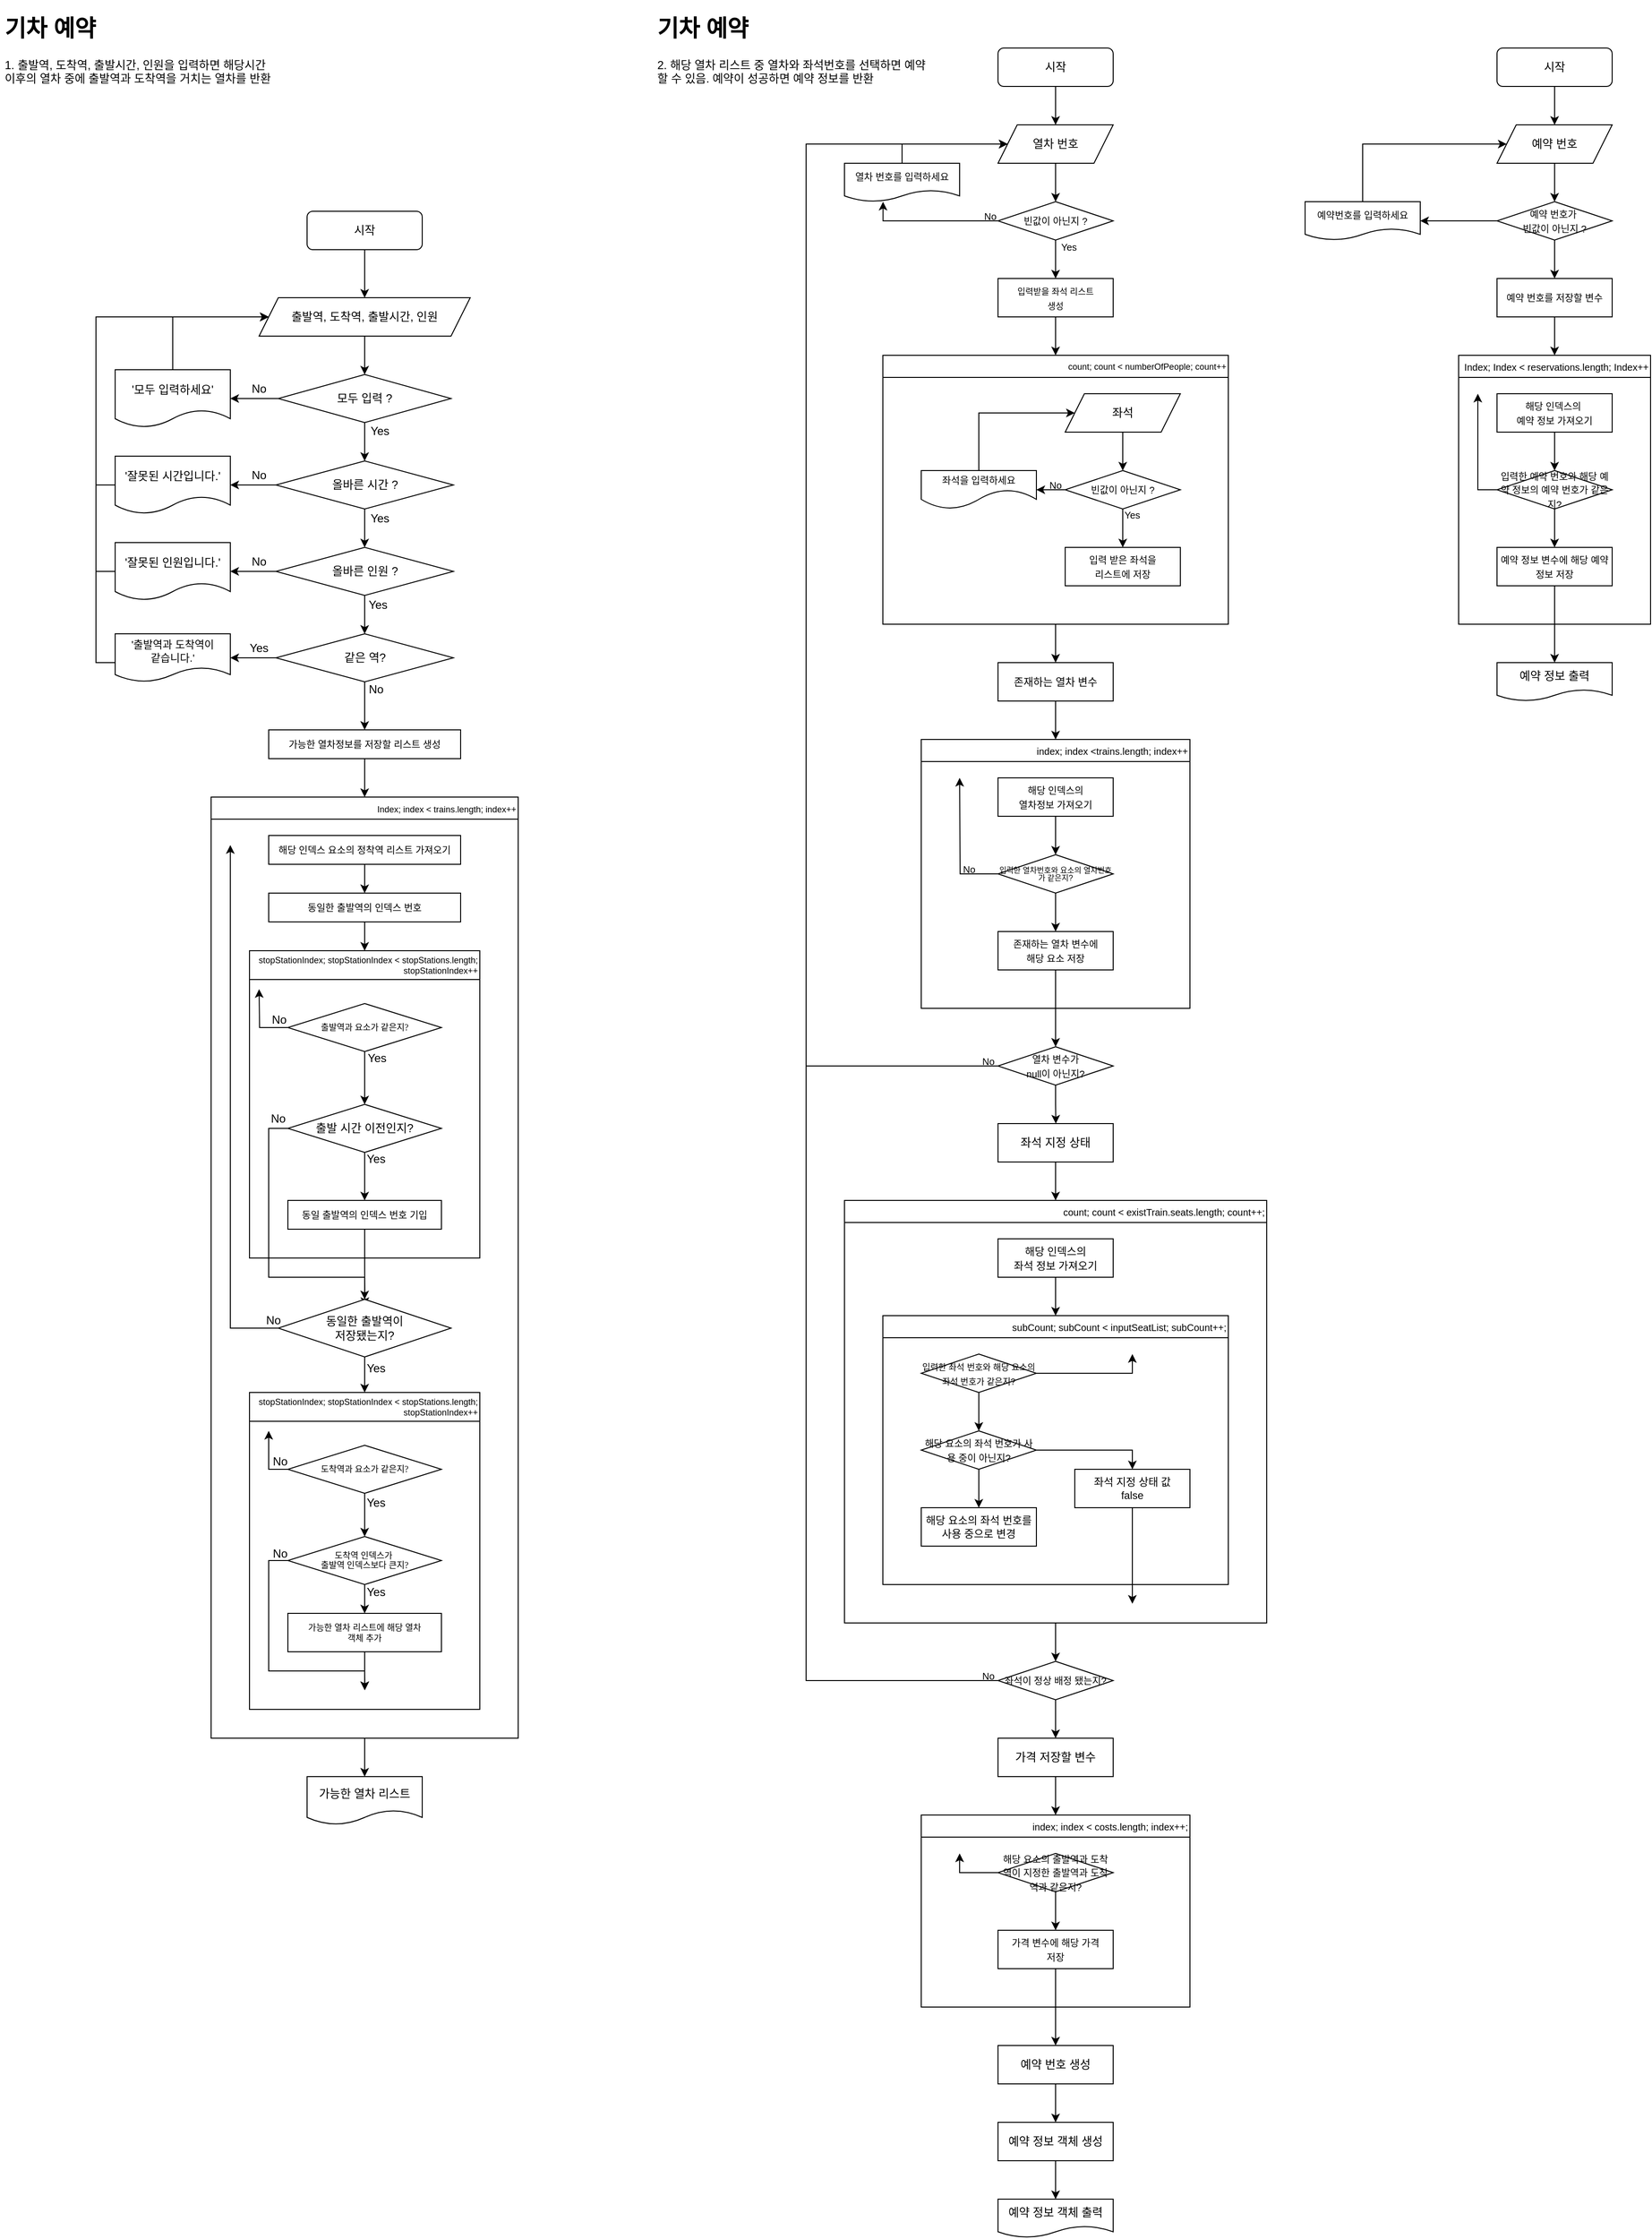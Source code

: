 <mxfile version="21.0.6" type="github">
  <diagram name="페이지-1" id="RF2ZQTDSKfN1Xpy7IFro">
    <mxGraphModel dx="910" dy="476" grid="1" gridSize="10" guides="1" tooltips="1" connect="1" arrows="1" fold="1" page="1" pageScale="1" pageWidth="1654" pageHeight="2336" math="0" shadow="0">
      <root>
        <mxCell id="0" />
        <mxCell id="1" parent="0" />
        <mxCell id="cRbMEcqVbHyRxsntm33S-1" value="&lt;h1&gt;기차 예약&lt;/h1&gt;&lt;p&gt;&lt;span style=&quot;background-color: initial;&quot;&gt;2. 해당 열차 리스트 중 열차와 좌석번호를 선택하면 예약할 수 있음. 예약이 성공하면 예약 정보를 반환&lt;/span&gt;&lt;br&gt;&lt;/p&gt;" style="text;html=1;strokeColor=none;fillColor=none;spacing=5;spacingTop=-20;whiteSpace=wrap;overflow=hidden;rounded=0;" parent="1" vertex="1">
          <mxGeometry x="720" y="40" width="290" height="110" as="geometry" />
        </mxCell>
        <mxCell id="cRbMEcqVbHyRxsntm33S-4" style="edgeStyle=orthogonalEdgeStyle;rounded=0;orthogonalLoop=1;jettySize=auto;html=1;exitX=0.5;exitY=1;exitDx=0;exitDy=0;entryX=0.5;entryY=0;entryDx=0;entryDy=0;" parent="1" source="cRbMEcqVbHyRxsntm33S-2" target="cRbMEcqVbHyRxsntm33S-3" edge="1">
          <mxGeometry relative="1" as="geometry" />
        </mxCell>
        <mxCell id="cRbMEcqVbHyRxsntm33S-2" value="시작" style="rounded=1;whiteSpace=wrap;html=1;" parent="1" vertex="1">
          <mxGeometry x="360" y="250" width="120" height="40" as="geometry" />
        </mxCell>
        <mxCell id="cRbMEcqVbHyRxsntm33S-7" style="edgeStyle=orthogonalEdgeStyle;rounded=0;orthogonalLoop=1;jettySize=auto;html=1;exitX=0.5;exitY=1;exitDx=0;exitDy=0;entryX=0.5;entryY=0;entryDx=0;entryDy=0;" parent="1" source="cRbMEcqVbHyRxsntm33S-3" target="cRbMEcqVbHyRxsntm33S-5" edge="1">
          <mxGeometry relative="1" as="geometry" />
        </mxCell>
        <mxCell id="cRbMEcqVbHyRxsntm33S-3" value="출발역, 도착역, 출발시간, 인원" style="shape=parallelogram;perimeter=parallelogramPerimeter;whiteSpace=wrap;html=1;fixedSize=1;" parent="1" vertex="1">
          <mxGeometry x="310" y="340" width="220" height="40" as="geometry" />
        </mxCell>
        <mxCell id="cRbMEcqVbHyRxsntm33S-9" style="edgeStyle=orthogonalEdgeStyle;rounded=0;orthogonalLoop=1;jettySize=auto;html=1;exitX=0;exitY=0.5;exitDx=0;exitDy=0;entryX=1;entryY=0.5;entryDx=0;entryDy=0;" parent="1" source="cRbMEcqVbHyRxsntm33S-5" target="cRbMEcqVbHyRxsntm33S-8" edge="1">
          <mxGeometry relative="1" as="geometry" />
        </mxCell>
        <mxCell id="cRbMEcqVbHyRxsntm33S-12" value="" style="edgeStyle=orthogonalEdgeStyle;rounded=0;orthogonalLoop=1;jettySize=auto;html=1;startArrow=none;" parent="1" source="cRbMEcqVbHyRxsntm33S-13" edge="1">
          <mxGeometry relative="1" as="geometry">
            <mxPoint x="250" y="445" as="targetPoint" />
          </mxGeometry>
        </mxCell>
        <mxCell id="cRbMEcqVbHyRxsntm33S-16" style="edgeStyle=orthogonalEdgeStyle;rounded=0;orthogonalLoop=1;jettySize=auto;html=1;entryX=0.5;entryY=0;entryDx=0;entryDy=0;" parent="1" source="cRbMEcqVbHyRxsntm33S-5" target="cRbMEcqVbHyRxsntm33S-15" edge="1">
          <mxGeometry relative="1" as="geometry" />
        </mxCell>
        <mxCell id="cRbMEcqVbHyRxsntm33S-5" value="모두 입력 ?" style="rhombus;whiteSpace=wrap;html=1;" parent="1" vertex="1">
          <mxGeometry x="330" y="420" width="180" height="50" as="geometry" />
        </mxCell>
        <mxCell id="cRbMEcqVbHyRxsntm33S-10" style="edgeStyle=orthogonalEdgeStyle;rounded=0;orthogonalLoop=1;jettySize=auto;html=1;exitX=0.5;exitY=0;exitDx=0;exitDy=0;" parent="1" source="cRbMEcqVbHyRxsntm33S-8" edge="1">
          <mxGeometry relative="1" as="geometry">
            <mxPoint x="320" y="360" as="targetPoint" />
            <Array as="points">
              <mxPoint x="220" y="360" />
            </Array>
          </mxGeometry>
        </mxCell>
        <mxCell id="cRbMEcqVbHyRxsntm33S-8" value="&#39;모두 입력하세요&#39;" style="shape=document;whiteSpace=wrap;html=1;boundedLbl=1;" parent="1" vertex="1">
          <mxGeometry x="160" y="415" width="120" height="60" as="geometry" />
        </mxCell>
        <mxCell id="cRbMEcqVbHyRxsntm33S-13" value="No" style="text;html=1;strokeColor=none;fillColor=none;align=center;verticalAlign=middle;whiteSpace=wrap;rounded=0;" parent="1" vertex="1">
          <mxGeometry x="280" y="420" width="60" height="30" as="geometry" />
        </mxCell>
        <mxCell id="cRbMEcqVbHyRxsntm33S-19" style="edgeStyle=orthogonalEdgeStyle;rounded=0;orthogonalLoop=1;jettySize=auto;html=1;exitX=0;exitY=0.5;exitDx=0;exitDy=0;entryX=1;entryY=0.5;entryDx=0;entryDy=0;" parent="1" source="cRbMEcqVbHyRxsntm33S-15" target="cRbMEcqVbHyRxsntm33S-17" edge="1">
          <mxGeometry relative="1" as="geometry" />
        </mxCell>
        <mxCell id="cRbMEcqVbHyRxsntm33S-27" style="edgeStyle=orthogonalEdgeStyle;rounded=0;orthogonalLoop=1;jettySize=auto;html=1;exitX=0.5;exitY=1;exitDx=0;exitDy=0;entryX=0.5;entryY=0;entryDx=0;entryDy=0;" parent="1" source="cRbMEcqVbHyRxsntm33S-15" target="cRbMEcqVbHyRxsntm33S-24" edge="1">
          <mxGeometry relative="1" as="geometry" />
        </mxCell>
        <mxCell id="cRbMEcqVbHyRxsntm33S-15" value="올바른 시간 ?" style="rhombus;whiteSpace=wrap;html=1;" parent="1" vertex="1">
          <mxGeometry x="327.5" y="510" width="185" height="50" as="geometry" />
        </mxCell>
        <mxCell id="cRbMEcqVbHyRxsntm33S-18" style="edgeStyle=orthogonalEdgeStyle;rounded=0;orthogonalLoop=1;jettySize=auto;html=1;exitX=0;exitY=0.5;exitDx=0;exitDy=0;entryX=0;entryY=0.5;entryDx=0;entryDy=0;" parent="1" source="cRbMEcqVbHyRxsntm33S-17" target="cRbMEcqVbHyRxsntm33S-3" edge="1">
          <mxGeometry relative="1" as="geometry">
            <Array as="points">
              <mxPoint x="140" y="535" />
              <mxPoint x="140" y="360" />
            </Array>
          </mxGeometry>
        </mxCell>
        <mxCell id="cRbMEcqVbHyRxsntm33S-17" value="&#39;잘못된 시간입니다.&#39;" style="shape=document;whiteSpace=wrap;html=1;boundedLbl=1;" parent="1" vertex="1">
          <mxGeometry x="160" y="505" width="120" height="60" as="geometry" />
        </mxCell>
        <mxCell id="cRbMEcqVbHyRxsntm33S-20" value="No" style="text;html=1;strokeColor=none;fillColor=none;align=center;verticalAlign=middle;whiteSpace=wrap;rounded=0;" parent="1" vertex="1">
          <mxGeometry x="280" y="510" width="60" height="30" as="geometry" />
        </mxCell>
        <mxCell id="cRbMEcqVbHyRxsntm33S-21" value="Yes" style="text;html=1;strokeColor=none;fillColor=none;align=center;verticalAlign=middle;whiteSpace=wrap;rounded=0;" parent="1" vertex="1">
          <mxGeometry x="406" y="464" width="60" height="30" as="geometry" />
        </mxCell>
        <mxCell id="cRbMEcqVbHyRxsntm33S-22" value="Yes" style="text;html=1;strokeColor=none;fillColor=none;align=center;verticalAlign=middle;whiteSpace=wrap;rounded=0;" parent="1" vertex="1">
          <mxGeometry x="406" y="555" width="60" height="30" as="geometry" />
        </mxCell>
        <mxCell id="cRbMEcqVbHyRxsntm33S-28" style="edgeStyle=orthogonalEdgeStyle;rounded=0;orthogonalLoop=1;jettySize=auto;html=1;exitX=0;exitY=0.5;exitDx=0;exitDy=0;entryX=1;entryY=0.5;entryDx=0;entryDy=0;" parent="1" source="cRbMEcqVbHyRxsntm33S-24" target="cRbMEcqVbHyRxsntm33S-25" edge="1">
          <mxGeometry relative="1" as="geometry" />
        </mxCell>
        <mxCell id="cRbMEcqVbHyRxsntm33S-76" style="edgeStyle=orthogonalEdgeStyle;rounded=0;orthogonalLoop=1;jettySize=auto;html=1;exitX=0.5;exitY=1;exitDx=0;exitDy=0;entryX=0.5;entryY=0;entryDx=0;entryDy=0;" parent="1" source="cRbMEcqVbHyRxsntm33S-24" target="cRbMEcqVbHyRxsntm33S-72" edge="1">
          <mxGeometry relative="1" as="geometry" />
        </mxCell>
        <mxCell id="cRbMEcqVbHyRxsntm33S-24" value="올바른 인원 ?" style="rhombus;whiteSpace=wrap;html=1;" parent="1" vertex="1">
          <mxGeometry x="327.5" y="600" width="185" height="50" as="geometry" />
        </mxCell>
        <mxCell id="cRbMEcqVbHyRxsntm33S-30" style="edgeStyle=orthogonalEdgeStyle;rounded=0;orthogonalLoop=1;jettySize=auto;html=1;exitX=0;exitY=0.5;exitDx=0;exitDy=0;" parent="1" source="cRbMEcqVbHyRxsntm33S-25" edge="1">
          <mxGeometry relative="1" as="geometry">
            <mxPoint x="320" y="360" as="targetPoint" />
            <Array as="points">
              <mxPoint x="140" y="625" />
              <mxPoint x="140" y="360" />
            </Array>
          </mxGeometry>
        </mxCell>
        <mxCell id="cRbMEcqVbHyRxsntm33S-25" value="&#39;잘못된 인원입니다.&#39;" style="shape=document;whiteSpace=wrap;html=1;boundedLbl=1;" parent="1" vertex="1">
          <mxGeometry x="160" y="595" width="120" height="60" as="geometry" />
        </mxCell>
        <mxCell id="cRbMEcqVbHyRxsntm33S-29" value="No" style="text;html=1;strokeColor=none;fillColor=none;align=center;verticalAlign=middle;whiteSpace=wrap;rounded=0;" parent="1" vertex="1">
          <mxGeometry x="280" y="600" width="60" height="30" as="geometry" />
        </mxCell>
        <mxCell id="cRbMEcqVbHyRxsntm33S-99" style="edgeStyle=orthogonalEdgeStyle;rounded=0;orthogonalLoop=1;jettySize=auto;html=1;exitX=0.5;exitY=1;exitDx=0;exitDy=0;entryX=0.5;entryY=0;entryDx=0;entryDy=0;" parent="1" source="cRbMEcqVbHyRxsntm33S-46" target="cRbMEcqVbHyRxsntm33S-31" edge="1">
          <mxGeometry relative="1" as="geometry" />
        </mxCell>
        <mxCell id="cRbMEcqVbHyRxsntm33S-46" value="&lt;span style=&quot;font-size: 10px;&quot;&gt;가능한 열차정보를 저장할 리스트 생성&lt;/span&gt;" style="rounded=0;whiteSpace=wrap;html=1;" parent="1" vertex="1">
          <mxGeometry x="320" y="790" width="200" height="30" as="geometry" />
        </mxCell>
        <mxCell id="cRbMEcqVbHyRxsntm33S-57" style="edgeStyle=orthogonalEdgeStyle;rounded=0;orthogonalLoop=1;jettySize=auto;html=1;exitX=0;exitY=0.5;exitDx=0;exitDy=0;" parent="1" source="cRbMEcqVbHyRxsntm33S-56" edge="1">
          <mxGeometry relative="1" as="geometry">
            <mxPoint x="280" y="910" as="targetPoint" />
            <Array as="points">
              <mxPoint x="280" y="1230" />
              <mxPoint x="280" y="816" />
            </Array>
          </mxGeometry>
        </mxCell>
        <mxCell id="cRbMEcqVbHyRxsntm33S-74" style="edgeStyle=orthogonalEdgeStyle;rounded=0;orthogonalLoop=1;jettySize=auto;html=1;exitX=0;exitY=0.5;exitDx=0;exitDy=0;entryX=1;entryY=0.5;entryDx=0;entryDy=0;" parent="1" source="cRbMEcqVbHyRxsntm33S-72" target="cRbMEcqVbHyRxsntm33S-73" edge="1">
          <mxGeometry relative="1" as="geometry" />
        </mxCell>
        <mxCell id="cRbMEcqVbHyRxsntm33S-79" style="edgeStyle=orthogonalEdgeStyle;rounded=0;orthogonalLoop=1;jettySize=auto;html=1;exitX=0.5;exitY=1;exitDx=0;exitDy=0;entryX=0.5;entryY=0;entryDx=0;entryDy=0;" parent="1" source="cRbMEcqVbHyRxsntm33S-72" target="cRbMEcqVbHyRxsntm33S-46" edge="1">
          <mxGeometry relative="1" as="geometry" />
        </mxCell>
        <mxCell id="cRbMEcqVbHyRxsntm33S-72" value="같은 역?" style="rhombus;whiteSpace=wrap;html=1;" parent="1" vertex="1">
          <mxGeometry x="327.5" y="690" width="185" height="50" as="geometry" />
        </mxCell>
        <mxCell id="cRbMEcqVbHyRxsntm33S-80" style="edgeStyle=orthogonalEdgeStyle;rounded=0;orthogonalLoop=1;jettySize=auto;html=1;exitX=0;exitY=0.5;exitDx=0;exitDy=0;" parent="1" source="cRbMEcqVbHyRxsntm33S-73" edge="1">
          <mxGeometry relative="1" as="geometry">
            <mxPoint x="320" y="360" as="targetPoint" />
            <Array as="points">
              <mxPoint x="140" y="720" />
              <mxPoint x="140" y="360" />
            </Array>
          </mxGeometry>
        </mxCell>
        <mxCell id="cRbMEcqVbHyRxsntm33S-73" value="&#39;출발역과 도착역이 &lt;br style=&quot;font-size: 11px;&quot;&gt;같습니다.&#39;" style="shape=document;whiteSpace=wrap;html=1;boundedLbl=1;fontSize=11;" parent="1" vertex="1">
          <mxGeometry x="160" y="690" width="120" height="50" as="geometry" />
        </mxCell>
        <mxCell id="cRbMEcqVbHyRxsntm33S-75" value="Yes" style="text;html=1;strokeColor=none;fillColor=none;align=center;verticalAlign=middle;whiteSpace=wrap;rounded=0;" parent="1" vertex="1">
          <mxGeometry x="280" y="690" width="60" height="30" as="geometry" />
        </mxCell>
        <mxCell id="cRbMEcqVbHyRxsntm33S-77" value="Yes" style="text;html=1;strokeColor=none;fillColor=none;align=center;verticalAlign=middle;whiteSpace=wrap;rounded=0;" parent="1" vertex="1">
          <mxGeometry x="404" y="645" width="60" height="30" as="geometry" />
        </mxCell>
        <mxCell id="cRbMEcqVbHyRxsntm33S-78" value="No" style="text;html=1;strokeColor=none;fillColor=none;align=center;verticalAlign=middle;whiteSpace=wrap;rounded=0;" parent="1" vertex="1">
          <mxGeometry x="402" y="733" width="60" height="30" as="geometry" />
        </mxCell>
        <mxCell id="cRbMEcqVbHyRxsntm33S-103" style="edgeStyle=orthogonalEdgeStyle;rounded=0;orthogonalLoop=1;jettySize=auto;html=1;exitX=0.5;exitY=1;exitDx=0;exitDy=0;entryX=0.5;entryY=0;entryDx=0;entryDy=0;" parent="1" source="cRbMEcqVbHyRxsntm33S-31" target="cRbMEcqVbHyRxsntm33S-102" edge="1">
          <mxGeometry relative="1" as="geometry" />
        </mxCell>
        <mxCell id="cRbMEcqVbHyRxsntm33S-31" value="&lt;span style=&quot;font-weight: normal;&quot;&gt;&lt;font style=&quot;font-size: 9px;&quot;&gt;Index; index &amp;lt; trains.length; index++&lt;/font&gt;&lt;/span&gt;" style="swimlane;whiteSpace=wrap;html=1;align=right;" parent="1" vertex="1">
          <mxGeometry x="260" y="860" width="320" height="980" as="geometry">
            <mxRectangle x="320" y="710" width="200" height="30" as="alternateBounds" />
          </mxGeometry>
        </mxCell>
        <mxCell id="cRbMEcqVbHyRxsntm33S-54" style="edgeStyle=orthogonalEdgeStyle;rounded=0;orthogonalLoop=1;jettySize=auto;html=1;exitX=0.5;exitY=1;exitDx=0;exitDy=0;entryX=0.5;entryY=0;entryDx=0;entryDy=0;" parent="cRbMEcqVbHyRxsntm33S-31" source="cRbMEcqVbHyRxsntm33S-34" target="cRbMEcqVbHyRxsntm33S-51" edge="1">
          <mxGeometry relative="1" as="geometry" />
        </mxCell>
        <mxCell id="cRbMEcqVbHyRxsntm33S-34" value="&lt;font style=&quot;font-size: 10px;&quot;&gt;해당 인덱스 요소의 정착역 리스트 가져오기&lt;/font&gt;" style="rounded=0;whiteSpace=wrap;html=1;" parent="cRbMEcqVbHyRxsntm33S-31" vertex="1">
          <mxGeometry x="60" y="40" width="200" height="30" as="geometry" />
        </mxCell>
        <mxCell id="cRbMEcqVbHyRxsntm33S-35" value="&lt;span style=&quot;font-weight: normal; font-size: 9px;&quot;&gt;&lt;font style=&quot;font-size: 9px;&quot;&gt;stopStationIndex; stopStationIndex &amp;lt; stopStations.length; stopStationIndex++&lt;/font&gt;&lt;/span&gt;" style="swimlane;whiteSpace=wrap;html=1;startSize=30;fontSize=9;align=right;" parent="cRbMEcqVbHyRxsntm33S-31" vertex="1">
          <mxGeometry x="40" y="160" width="240" height="320" as="geometry" />
        </mxCell>
        <mxCell id="cRbMEcqVbHyRxsntm33S-45" style="edgeStyle=orthogonalEdgeStyle;rounded=0;orthogonalLoop=1;jettySize=auto;html=1;exitX=0;exitY=0.5;exitDx=0;exitDy=0;" parent="cRbMEcqVbHyRxsntm33S-35" source="cRbMEcqVbHyRxsntm33S-36" edge="1">
          <mxGeometry relative="1" as="geometry">
            <mxPoint x="10" y="40" as="targetPoint" />
          </mxGeometry>
        </mxCell>
        <mxCell id="cRbMEcqVbHyRxsntm33S-83" style="edgeStyle=orthogonalEdgeStyle;rounded=0;orthogonalLoop=1;jettySize=auto;html=1;exitX=0.5;exitY=1;exitDx=0;exitDy=0;entryX=0.5;entryY=0;entryDx=0;entryDy=0;" parent="cRbMEcqVbHyRxsntm33S-35" source="cRbMEcqVbHyRxsntm33S-36" target="cRbMEcqVbHyRxsntm33S-69" edge="1">
          <mxGeometry relative="1" as="geometry" />
        </mxCell>
        <mxCell id="cRbMEcqVbHyRxsntm33S-36" value="&lt;p style=&quot;font-size: 9px;&quot;&gt;&lt;font face=&quot;Tahoma&quot; style=&quot;font-size: 9px;&quot;&gt;출발역과 요소가 같은지?&lt;/font&gt;&lt;/p&gt;" style="rhombus;whiteSpace=wrap;html=1;fontSize=9;" parent="cRbMEcqVbHyRxsntm33S-35" vertex="1">
          <mxGeometry x="40" y="55" width="160" height="50" as="geometry" />
        </mxCell>
        <mxCell id="cRbMEcqVbHyRxsntm33S-85" style="edgeStyle=orthogonalEdgeStyle;rounded=0;orthogonalLoop=1;jettySize=auto;html=1;exitX=0.5;exitY=1;exitDx=0;exitDy=0;" parent="cRbMEcqVbHyRxsntm33S-35" source="cRbMEcqVbHyRxsntm33S-41" edge="1">
          <mxGeometry relative="1" as="geometry">
            <mxPoint x="120.276" y="370" as="targetPoint" />
          </mxGeometry>
        </mxCell>
        <mxCell id="cRbMEcqVbHyRxsntm33S-41" value="&lt;font style=&quot;font-size: 10px;&quot;&gt;동일 출발역의 인덱스 번호 기입&lt;/font&gt;" style="rounded=0;whiteSpace=wrap;html=1;fontSize=11;" parent="cRbMEcqVbHyRxsntm33S-35" vertex="1">
          <mxGeometry x="40" y="260" width="160" height="30" as="geometry" />
        </mxCell>
        <mxCell id="cRbMEcqVbHyRxsntm33S-84" style="edgeStyle=orthogonalEdgeStyle;rounded=0;orthogonalLoop=1;jettySize=auto;html=1;exitX=0.5;exitY=1;exitDx=0;exitDy=0;entryX=0.5;entryY=0;entryDx=0;entryDy=0;" parent="cRbMEcqVbHyRxsntm33S-35" source="cRbMEcqVbHyRxsntm33S-69" target="cRbMEcqVbHyRxsntm33S-41" edge="1">
          <mxGeometry relative="1" as="geometry" />
        </mxCell>
        <mxCell id="cRbMEcqVbHyRxsntm33S-69" value="출발 시간 이전인지?" style="rhombus;whiteSpace=wrap;html=1;" parent="cRbMEcqVbHyRxsntm33S-35" vertex="1">
          <mxGeometry x="40" y="160" width="160" height="50" as="geometry" />
        </mxCell>
        <mxCell id="cRbMEcqVbHyRxsntm33S-81" value="No" style="text;html=1;strokeColor=none;fillColor=none;align=center;verticalAlign=middle;whiteSpace=wrap;rounded=0;" parent="cRbMEcqVbHyRxsntm33S-35" vertex="1">
          <mxGeometry x="1" y="57" width="60" height="30" as="geometry" />
        </mxCell>
        <mxCell id="cRbMEcqVbHyRxsntm33S-82" value="No" style="text;html=1;strokeColor=none;fillColor=none;align=center;verticalAlign=middle;whiteSpace=wrap;rounded=0;" parent="cRbMEcqVbHyRxsntm33S-35" vertex="1">
          <mxGeometry y="160" width="60" height="30" as="geometry" />
        </mxCell>
        <mxCell id="cRbMEcqVbHyRxsntm33S-86" value="Yes" style="text;html=1;strokeColor=none;fillColor=none;align=center;verticalAlign=middle;whiteSpace=wrap;rounded=0;" parent="cRbMEcqVbHyRxsntm33S-35" vertex="1">
          <mxGeometry x="103" y="97" width="60" height="30" as="geometry" />
        </mxCell>
        <mxCell id="cRbMEcqVbHyRxsntm33S-87" value="Yes" style="text;html=1;strokeColor=none;fillColor=none;align=center;verticalAlign=middle;whiteSpace=wrap;rounded=0;" parent="cRbMEcqVbHyRxsntm33S-35" vertex="1">
          <mxGeometry x="102" y="202" width="60" height="30" as="geometry" />
        </mxCell>
        <mxCell id="cRbMEcqVbHyRxsntm33S-55" style="edgeStyle=orthogonalEdgeStyle;rounded=0;orthogonalLoop=1;jettySize=auto;html=1;exitX=0.5;exitY=1;exitDx=0;exitDy=0;entryX=0.5;entryY=0;entryDx=0;entryDy=0;" parent="cRbMEcqVbHyRxsntm33S-31" source="cRbMEcqVbHyRxsntm33S-51" target="cRbMEcqVbHyRxsntm33S-35" edge="1">
          <mxGeometry relative="1" as="geometry" />
        </mxCell>
        <mxCell id="cRbMEcqVbHyRxsntm33S-51" value="&lt;font style=&quot;font-size: 10px;&quot;&gt;동일한 출발역의 인덱스 번호&lt;/font&gt;" style="rounded=0;whiteSpace=wrap;html=1;" parent="cRbMEcqVbHyRxsntm33S-31" vertex="1">
          <mxGeometry x="60" y="100" width="200" height="30" as="geometry" />
        </mxCell>
        <mxCell id="cRbMEcqVbHyRxsntm33S-58" value="&lt;span style=&quot;font-weight: normal; font-size: 9px;&quot;&gt;&lt;font style=&quot;font-size: 9px;&quot;&gt;stopStationIndex; stopStationIndex &amp;lt; stopStations.length; stopStationIndex++&lt;/font&gt;&lt;/span&gt;" style="swimlane;whiteSpace=wrap;html=1;startSize=30;fontSize=9;align=right;" parent="cRbMEcqVbHyRxsntm33S-31" vertex="1">
          <mxGeometry x="40" y="620" width="240" height="330" as="geometry" />
        </mxCell>
        <mxCell id="cRbMEcqVbHyRxsntm33S-59" style="edgeStyle=orthogonalEdgeStyle;rounded=0;orthogonalLoop=1;jettySize=auto;html=1;exitX=0.5;exitY=1;exitDx=0;exitDy=0;entryX=0.5;entryY=0;entryDx=0;entryDy=0;" parent="cRbMEcqVbHyRxsntm33S-58" source="cRbMEcqVbHyRxsntm33S-61" target="cRbMEcqVbHyRxsntm33S-65" edge="1">
          <mxGeometry relative="1" as="geometry">
            <mxPoint x="120" y="135" as="targetPoint" />
          </mxGeometry>
        </mxCell>
        <mxCell id="cRbMEcqVbHyRxsntm33S-60" style="edgeStyle=orthogonalEdgeStyle;rounded=0;orthogonalLoop=1;jettySize=auto;html=1;exitX=0;exitY=0.5;exitDx=0;exitDy=0;" parent="cRbMEcqVbHyRxsntm33S-58" source="cRbMEcqVbHyRxsntm33S-61" edge="1">
          <mxGeometry relative="1" as="geometry">
            <mxPoint x="20" y="40" as="targetPoint" />
            <Array as="points">
              <mxPoint x="20" y="80" />
              <mxPoint x="20" y="40" />
            </Array>
          </mxGeometry>
        </mxCell>
        <mxCell id="cRbMEcqVbHyRxsntm33S-61" value="&lt;p style=&quot;font-size: 9px;&quot;&gt;&lt;font face=&quot;Tahoma&quot; style=&quot;font-size: 9px;&quot;&gt;도착역과 요소가 같은지?&lt;/font&gt;&lt;/p&gt;" style="rhombus;whiteSpace=wrap;html=1;fontSize=9;" parent="cRbMEcqVbHyRxsntm33S-58" vertex="1">
          <mxGeometry x="40" y="55" width="160" height="50" as="geometry" />
        </mxCell>
        <mxCell id="cRbMEcqVbHyRxsntm33S-91" style="edgeStyle=orthogonalEdgeStyle;rounded=0;orthogonalLoop=1;jettySize=auto;html=1;exitX=0.5;exitY=1;exitDx=0;exitDy=0;entryX=0.5;entryY=0;entryDx=0;entryDy=0;" parent="cRbMEcqVbHyRxsntm33S-58" source="cRbMEcqVbHyRxsntm33S-65" target="cRbMEcqVbHyRxsntm33S-67" edge="1">
          <mxGeometry relative="1" as="geometry" />
        </mxCell>
        <mxCell id="cRbMEcqVbHyRxsntm33S-100" style="edgeStyle=orthogonalEdgeStyle;rounded=0;orthogonalLoop=1;jettySize=auto;html=1;exitX=0;exitY=0.5;exitDx=0;exitDy=0;" parent="cRbMEcqVbHyRxsntm33S-58" source="cRbMEcqVbHyRxsntm33S-65" edge="1">
          <mxGeometry relative="1" as="geometry">
            <mxPoint x="120" y="310" as="targetPoint" />
            <Array as="points">
              <mxPoint x="20" y="175" />
              <mxPoint x="20" y="290" />
            </Array>
          </mxGeometry>
        </mxCell>
        <mxCell id="cRbMEcqVbHyRxsntm33S-65" value="&lt;p style=&quot;font-size: 9px; line-height: 10%;&quot;&gt;&lt;font face=&quot;Tahoma&quot; style=&quot;font-size: 9px;&quot;&gt;도착역 인덱스가&amp;nbsp;&lt;/font&gt;&lt;/p&gt;&lt;p style=&quot;font-size: 9px; line-height: 10%;&quot;&gt;&lt;font face=&quot;Tahoma&quot; style=&quot;font-size: 9px;&quot;&gt;출발역 인덱스보다 큰지?&lt;/font&gt;&lt;/p&gt;" style="rhombus;whiteSpace=wrap;html=1;fontSize=9;" parent="cRbMEcqVbHyRxsntm33S-58" vertex="1">
          <mxGeometry x="40" y="150" width="160" height="50" as="geometry" />
        </mxCell>
        <mxCell id="cRbMEcqVbHyRxsntm33S-101" style="edgeStyle=orthogonalEdgeStyle;rounded=0;orthogonalLoop=1;jettySize=auto;html=1;exitX=0.5;exitY=1;exitDx=0;exitDy=0;" parent="cRbMEcqVbHyRxsntm33S-58" source="cRbMEcqVbHyRxsntm33S-67" edge="1">
          <mxGeometry relative="1" as="geometry">
            <mxPoint x="120.276" y="310" as="targetPoint" />
          </mxGeometry>
        </mxCell>
        <mxCell id="cRbMEcqVbHyRxsntm33S-67" value="가능한 열차 리스트에 해당 열차 &lt;br&gt;객체 추가" style="rounded=0;whiteSpace=wrap;html=1;fontSize=9;" parent="cRbMEcqVbHyRxsntm33S-58" vertex="1">
          <mxGeometry x="40" y="230" width="160" height="40" as="geometry" />
        </mxCell>
        <mxCell id="cRbMEcqVbHyRxsntm33S-92" value="No" style="text;html=1;strokeColor=none;fillColor=none;align=center;verticalAlign=middle;whiteSpace=wrap;rounded=0;" parent="cRbMEcqVbHyRxsntm33S-58" vertex="1">
          <mxGeometry x="2" y="57" width="60" height="30" as="geometry" />
        </mxCell>
        <mxCell id="cRbMEcqVbHyRxsntm33S-93" value="No" style="text;html=1;strokeColor=none;fillColor=none;align=center;verticalAlign=middle;whiteSpace=wrap;rounded=0;" parent="cRbMEcqVbHyRxsntm33S-58" vertex="1">
          <mxGeometry x="2" y="153" width="60" height="30" as="geometry" />
        </mxCell>
        <mxCell id="cRbMEcqVbHyRxsntm33S-95" value="Yes" style="text;html=1;strokeColor=none;fillColor=none;align=center;verticalAlign=middle;whiteSpace=wrap;rounded=0;" parent="cRbMEcqVbHyRxsntm33S-58" vertex="1">
          <mxGeometry x="102" y="100" width="60" height="30" as="geometry" />
        </mxCell>
        <mxCell id="cRbMEcqVbHyRxsntm33S-96" value="Yes" style="text;html=1;strokeColor=none;fillColor=none;align=center;verticalAlign=middle;whiteSpace=wrap;rounded=0;" parent="cRbMEcqVbHyRxsntm33S-58" vertex="1">
          <mxGeometry x="102" y="193" width="60" height="30" as="geometry" />
        </mxCell>
        <mxCell id="cRbMEcqVbHyRxsntm33S-90" style="edgeStyle=orthogonalEdgeStyle;rounded=0;orthogonalLoop=1;jettySize=auto;html=1;exitX=0.5;exitY=1;exitDx=0;exitDy=0;entryX=0.5;entryY=0;entryDx=0;entryDy=0;" parent="cRbMEcqVbHyRxsntm33S-31" source="cRbMEcqVbHyRxsntm33S-56" target="cRbMEcqVbHyRxsntm33S-58" edge="1">
          <mxGeometry relative="1" as="geometry" />
        </mxCell>
        <mxCell id="cRbMEcqVbHyRxsntm33S-56" value="동일한 출발역이 &lt;br&gt;저장됐는지?" style="rhombus;whiteSpace=wrap;html=1;" parent="cRbMEcqVbHyRxsntm33S-31" vertex="1">
          <mxGeometry x="70" y="523" width="180" height="60" as="geometry" />
        </mxCell>
        <mxCell id="cRbMEcqVbHyRxsntm33S-71" style="edgeStyle=orthogonalEdgeStyle;rounded=0;orthogonalLoop=1;jettySize=auto;html=1;exitX=0;exitY=0.5;exitDx=0;exitDy=0;entryX=0.5;entryY=0;entryDx=0;entryDy=0;" parent="cRbMEcqVbHyRxsntm33S-31" source="cRbMEcqVbHyRxsntm33S-69" target="cRbMEcqVbHyRxsntm33S-56" edge="1">
          <mxGeometry relative="1" as="geometry">
            <Array as="points">
              <mxPoint x="60" y="345" />
              <mxPoint x="60" y="500" />
              <mxPoint x="160" y="500" />
            </Array>
          </mxGeometry>
        </mxCell>
        <mxCell id="cRbMEcqVbHyRxsntm33S-89" value="No" style="text;html=1;strokeColor=none;fillColor=none;align=center;verticalAlign=middle;whiteSpace=wrap;rounded=0;" parent="cRbMEcqVbHyRxsntm33S-31" vertex="1">
          <mxGeometry x="35" y="530" width="60" height="30" as="geometry" />
        </mxCell>
        <mxCell id="cRbMEcqVbHyRxsntm33S-94" value="Yes" style="text;html=1;strokeColor=none;fillColor=none;align=center;verticalAlign=middle;whiteSpace=wrap;rounded=0;" parent="cRbMEcqVbHyRxsntm33S-31" vertex="1">
          <mxGeometry x="142" y="580" width="60" height="30" as="geometry" />
        </mxCell>
        <mxCell id="cRbMEcqVbHyRxsntm33S-102" value="가능한 열차 리스트" style="shape=document;whiteSpace=wrap;html=1;boundedLbl=1;" parent="1" vertex="1">
          <mxGeometry x="360" y="1880" width="120" height="50" as="geometry" />
        </mxCell>
        <mxCell id="KlIbFlZ1iCcrMXt9_DOa-1" value="&lt;h1&gt;기차 예약&lt;/h1&gt;&lt;p&gt;1. 출발역, 도착역, 출발시간, 인원을 입력하면 해당시간 이후의 열차 중에 출발역과 도착역을 거치는 열차를 반환&lt;/p&gt;" style="text;html=1;strokeColor=none;fillColor=none;spacing=5;spacingTop=-20;whiteSpace=wrap;overflow=hidden;rounded=0;" vertex="1" parent="1">
          <mxGeometry x="40" y="40" width="290" height="190" as="geometry" />
        </mxCell>
        <mxCell id="KlIbFlZ1iCcrMXt9_DOa-4" style="edgeStyle=orthogonalEdgeStyle;rounded=0;orthogonalLoop=1;jettySize=auto;html=1;exitX=0.5;exitY=1;exitDx=0;exitDy=0;entryX=0.5;entryY=0;entryDx=0;entryDy=0;" edge="1" parent="1" source="KlIbFlZ1iCcrMXt9_DOa-2" target="KlIbFlZ1iCcrMXt9_DOa-3">
          <mxGeometry relative="1" as="geometry" />
        </mxCell>
        <mxCell id="KlIbFlZ1iCcrMXt9_DOa-2" value="시작" style="rounded=1;whiteSpace=wrap;html=1;" vertex="1" parent="1">
          <mxGeometry x="1080" y="80" width="120" height="40" as="geometry" />
        </mxCell>
        <mxCell id="KlIbFlZ1iCcrMXt9_DOa-13" style="edgeStyle=orthogonalEdgeStyle;rounded=0;orthogonalLoop=1;jettySize=auto;html=1;exitX=0.5;exitY=1;exitDx=0;exitDy=0;entryX=0.5;entryY=0;entryDx=0;entryDy=0;" edge="1" parent="1" source="KlIbFlZ1iCcrMXt9_DOa-3" target="KlIbFlZ1iCcrMXt9_DOa-12">
          <mxGeometry relative="1" as="geometry" />
        </mxCell>
        <mxCell id="KlIbFlZ1iCcrMXt9_DOa-3" value="열차 번호" style="shape=parallelogram;perimeter=parallelogramPerimeter;whiteSpace=wrap;html=1;fixedSize=1;" vertex="1" parent="1">
          <mxGeometry x="1080" y="160" width="120" height="40" as="geometry" />
        </mxCell>
        <mxCell id="KlIbFlZ1iCcrMXt9_DOa-33" style="edgeStyle=orthogonalEdgeStyle;rounded=0;orthogonalLoop=1;jettySize=auto;html=1;exitX=0.5;exitY=1;exitDx=0;exitDy=0;entryX=0.5;entryY=0;entryDx=0;entryDy=0;" edge="1" parent="1" source="KlIbFlZ1iCcrMXt9_DOa-5" target="KlIbFlZ1iCcrMXt9_DOa-32">
          <mxGeometry relative="1" as="geometry" />
        </mxCell>
        <mxCell id="KlIbFlZ1iCcrMXt9_DOa-5" value="&lt;font style=&quot;font-weight: normal; font-size: 9px;&quot;&gt;count; count &amp;lt; numberOfPeople; count++&lt;/font&gt;" style="swimlane;whiteSpace=wrap;html=1;align=right;fontSize=9;" vertex="1" parent="1">
          <mxGeometry x="960" y="400" width="360" height="280" as="geometry" />
        </mxCell>
        <mxCell id="KlIbFlZ1iCcrMXt9_DOa-16" style="edgeStyle=orthogonalEdgeStyle;rounded=0;orthogonalLoop=1;jettySize=auto;html=1;exitX=0.5;exitY=1;exitDx=0;exitDy=0;entryX=0.5;entryY=0;entryDx=0;entryDy=0;" edge="1" parent="KlIbFlZ1iCcrMXt9_DOa-5" source="KlIbFlZ1iCcrMXt9_DOa-8" target="KlIbFlZ1iCcrMXt9_DOa-15">
          <mxGeometry relative="1" as="geometry" />
        </mxCell>
        <mxCell id="KlIbFlZ1iCcrMXt9_DOa-8" value="좌석" style="shape=parallelogram;perimeter=parallelogramPerimeter;whiteSpace=wrap;html=1;fixedSize=1;" vertex="1" parent="KlIbFlZ1iCcrMXt9_DOa-5">
          <mxGeometry x="190" y="40" width="120" height="40" as="geometry" />
        </mxCell>
        <mxCell id="KlIbFlZ1iCcrMXt9_DOa-9" value="&lt;font style=&quot;font-size: 10px;&quot;&gt;입력 받은 좌석을 &lt;br&gt;리스트에 저장&lt;/font&gt;" style="rounded=0;whiteSpace=wrap;html=1;" vertex="1" parent="KlIbFlZ1iCcrMXt9_DOa-5">
          <mxGeometry x="190" y="200" width="120" height="40" as="geometry" />
        </mxCell>
        <mxCell id="KlIbFlZ1iCcrMXt9_DOa-17" style="edgeStyle=orthogonalEdgeStyle;rounded=0;orthogonalLoop=1;jettySize=auto;html=1;exitX=0.5;exitY=1;exitDx=0;exitDy=0;entryX=0.5;entryY=0;entryDx=0;entryDy=0;" edge="1" parent="KlIbFlZ1iCcrMXt9_DOa-5" source="KlIbFlZ1iCcrMXt9_DOa-15" target="KlIbFlZ1iCcrMXt9_DOa-9">
          <mxGeometry relative="1" as="geometry" />
        </mxCell>
        <mxCell id="KlIbFlZ1iCcrMXt9_DOa-28" style="edgeStyle=orthogonalEdgeStyle;rounded=0;orthogonalLoop=1;jettySize=auto;html=1;exitX=0;exitY=0.5;exitDx=0;exitDy=0;entryX=1;entryY=0.5;entryDx=0;entryDy=0;" edge="1" parent="KlIbFlZ1iCcrMXt9_DOa-5" source="KlIbFlZ1iCcrMXt9_DOa-15" target="KlIbFlZ1iCcrMXt9_DOa-25">
          <mxGeometry relative="1" as="geometry" />
        </mxCell>
        <mxCell id="KlIbFlZ1iCcrMXt9_DOa-15" value="&lt;font style=&quot;font-size: 10px;&quot;&gt;빈값이 아닌지 ?&lt;/font&gt;" style="rhombus;whiteSpace=wrap;html=1;" vertex="1" parent="KlIbFlZ1iCcrMXt9_DOa-5">
          <mxGeometry x="190" y="120" width="120" height="40" as="geometry" />
        </mxCell>
        <mxCell id="KlIbFlZ1iCcrMXt9_DOa-89" style="edgeStyle=orthogonalEdgeStyle;rounded=0;orthogonalLoop=1;jettySize=auto;html=1;exitX=0.5;exitY=0;exitDx=0;exitDy=0;entryX=0;entryY=0.5;entryDx=0;entryDy=0;" edge="1" parent="KlIbFlZ1iCcrMXt9_DOa-5" source="KlIbFlZ1iCcrMXt9_DOa-25" target="KlIbFlZ1iCcrMXt9_DOa-8">
          <mxGeometry relative="1" as="geometry">
            <Array as="points">
              <mxPoint x="100" y="60" />
            </Array>
          </mxGeometry>
        </mxCell>
        <mxCell id="KlIbFlZ1iCcrMXt9_DOa-25" value="&lt;font style=&quot;font-size: 10px;&quot;&gt;좌석을 입력하세요&lt;/font&gt;" style="shape=document;whiteSpace=wrap;html=1;boundedLbl=1;size=0.5;" vertex="1" parent="KlIbFlZ1iCcrMXt9_DOa-5">
          <mxGeometry x="40" y="120" width="120" height="40" as="geometry" />
        </mxCell>
        <mxCell id="KlIbFlZ1iCcrMXt9_DOa-30" value="No" style="text;html=1;strokeColor=none;fillColor=none;align=center;verticalAlign=middle;whiteSpace=wrap;rounded=0;fontSize=10;" vertex="1" parent="KlIbFlZ1iCcrMXt9_DOa-5">
          <mxGeometry x="150" y="120" width="60" height="30" as="geometry" />
        </mxCell>
        <mxCell id="KlIbFlZ1iCcrMXt9_DOa-85" value="Yes" style="text;html=1;strokeColor=none;fillColor=none;align=center;verticalAlign=middle;whiteSpace=wrap;rounded=0;fontSize=10;" vertex="1" parent="KlIbFlZ1iCcrMXt9_DOa-5">
          <mxGeometry x="230" y="151" width="60" height="30" as="geometry" />
        </mxCell>
        <mxCell id="KlIbFlZ1iCcrMXt9_DOa-10" style="edgeStyle=orthogonalEdgeStyle;rounded=0;orthogonalLoop=1;jettySize=auto;html=1;exitX=0.5;exitY=1;exitDx=0;exitDy=0;entryX=0.5;entryY=0;entryDx=0;entryDy=0;" edge="1" parent="1" source="KlIbFlZ1iCcrMXt9_DOa-6" target="KlIbFlZ1iCcrMXt9_DOa-5">
          <mxGeometry relative="1" as="geometry" />
        </mxCell>
        <mxCell id="KlIbFlZ1iCcrMXt9_DOa-6" value="&lt;font style=&quot;font-size: 9px;&quot;&gt;입력받을 좌석 리스트 &lt;br&gt;생성&lt;/font&gt;" style="rounded=0;whiteSpace=wrap;html=1;" vertex="1" parent="1">
          <mxGeometry x="1080" y="320" width="120" height="40" as="geometry" />
        </mxCell>
        <mxCell id="KlIbFlZ1iCcrMXt9_DOa-14" style="edgeStyle=orthogonalEdgeStyle;rounded=0;orthogonalLoop=1;jettySize=auto;html=1;exitX=0.5;exitY=1;exitDx=0;exitDy=0;entryX=0.5;entryY=0;entryDx=0;entryDy=0;" edge="1" parent="1" source="KlIbFlZ1iCcrMXt9_DOa-12" target="KlIbFlZ1iCcrMXt9_DOa-6">
          <mxGeometry relative="1" as="geometry" />
        </mxCell>
        <mxCell id="KlIbFlZ1iCcrMXt9_DOa-23" style="edgeStyle=orthogonalEdgeStyle;rounded=0;orthogonalLoop=1;jettySize=auto;html=1;exitX=0;exitY=0.5;exitDx=0;exitDy=0;entryX=0.335;entryY=1.002;entryDx=0;entryDy=0;entryPerimeter=0;" edge="1" parent="1" source="KlIbFlZ1iCcrMXt9_DOa-12" target="KlIbFlZ1iCcrMXt9_DOa-21">
          <mxGeometry relative="1" as="geometry" />
        </mxCell>
        <mxCell id="KlIbFlZ1iCcrMXt9_DOa-12" value="&lt;font style=&quot;font-size: 10px;&quot;&gt;빈값이 아닌지 ?&lt;/font&gt;" style="rhombus;whiteSpace=wrap;html=1;" vertex="1" parent="1">
          <mxGeometry x="1080" y="240" width="120" height="40" as="geometry" />
        </mxCell>
        <mxCell id="KlIbFlZ1iCcrMXt9_DOa-19" value="Yes" style="text;html=1;strokeColor=none;fillColor=none;align=center;verticalAlign=middle;whiteSpace=wrap;rounded=0;fontSize=10;" vertex="1" parent="1">
          <mxGeometry x="1124" y="272" width="60" height="30" as="geometry" />
        </mxCell>
        <mxCell id="KlIbFlZ1iCcrMXt9_DOa-20" value="No" style="text;html=1;strokeColor=none;fillColor=none;align=center;verticalAlign=middle;whiteSpace=wrap;rounded=0;fontSize=10;" vertex="1" parent="1">
          <mxGeometry x="1042" y="240" width="60" height="30" as="geometry" />
        </mxCell>
        <mxCell id="KlIbFlZ1iCcrMXt9_DOa-24" style="edgeStyle=orthogonalEdgeStyle;rounded=0;orthogonalLoop=1;jettySize=auto;html=1;exitX=0.5;exitY=0;exitDx=0;exitDy=0;entryX=0;entryY=0.5;entryDx=0;entryDy=0;" edge="1" parent="1" source="KlIbFlZ1iCcrMXt9_DOa-21" target="KlIbFlZ1iCcrMXt9_DOa-3">
          <mxGeometry relative="1" as="geometry" />
        </mxCell>
        <mxCell id="KlIbFlZ1iCcrMXt9_DOa-21" value="&lt;font style=&quot;font-size: 10px;&quot;&gt;열차 번호를 입력하세요&lt;/font&gt;" style="shape=document;whiteSpace=wrap;html=1;boundedLbl=1;" vertex="1" parent="1">
          <mxGeometry x="920" y="200" width="120" height="40" as="geometry" />
        </mxCell>
        <mxCell id="KlIbFlZ1iCcrMXt9_DOa-31" value="&lt;span style=&quot;font-size: 10px; font-weight: 400;&quot;&gt;index; index &amp;lt;trains.length; index++&lt;/span&gt;" style="swimlane;whiteSpace=wrap;html=1;align=right;" vertex="1" parent="1">
          <mxGeometry x="1000" y="800" width="280" height="280" as="geometry" />
        </mxCell>
        <mxCell id="KlIbFlZ1iCcrMXt9_DOa-40" style="edgeStyle=orthogonalEdgeStyle;rounded=0;orthogonalLoop=1;jettySize=auto;html=1;exitX=0.5;exitY=1;exitDx=0;exitDy=0;entryX=0.5;entryY=0;entryDx=0;entryDy=0;" edge="1" parent="KlIbFlZ1iCcrMXt9_DOa-31" source="KlIbFlZ1iCcrMXt9_DOa-35" target="KlIbFlZ1iCcrMXt9_DOa-36">
          <mxGeometry relative="1" as="geometry" />
        </mxCell>
        <mxCell id="KlIbFlZ1iCcrMXt9_DOa-35" value="&lt;font style=&quot;font-size: 10px;&quot;&gt;해당 인덱스의 &lt;br&gt;열차정보 가져오기&lt;/font&gt;" style="rounded=0;whiteSpace=wrap;html=1;" vertex="1" parent="KlIbFlZ1iCcrMXt9_DOa-31">
          <mxGeometry x="80" y="40" width="120" height="40" as="geometry" />
        </mxCell>
        <mxCell id="KlIbFlZ1iCcrMXt9_DOa-39" style="edgeStyle=orthogonalEdgeStyle;rounded=0;orthogonalLoop=1;jettySize=auto;html=1;exitX=0.5;exitY=1;exitDx=0;exitDy=0;entryX=0.5;entryY=0;entryDx=0;entryDy=0;" edge="1" parent="KlIbFlZ1iCcrMXt9_DOa-31" source="KlIbFlZ1iCcrMXt9_DOa-36" target="KlIbFlZ1iCcrMXt9_DOa-37">
          <mxGeometry relative="1" as="geometry" />
        </mxCell>
        <mxCell id="KlIbFlZ1iCcrMXt9_DOa-42" style="edgeStyle=orthogonalEdgeStyle;rounded=0;orthogonalLoop=1;jettySize=auto;html=1;exitX=0;exitY=0.5;exitDx=0;exitDy=0;" edge="1" parent="KlIbFlZ1iCcrMXt9_DOa-31" source="KlIbFlZ1iCcrMXt9_DOa-36">
          <mxGeometry relative="1" as="geometry">
            <mxPoint x="40" y="40" as="targetPoint" />
          </mxGeometry>
        </mxCell>
        <mxCell id="KlIbFlZ1iCcrMXt9_DOa-36" value="&lt;p style=&quot;line-height: 100%; font-size: 8px;&quot;&gt;&lt;font style=&quot;font-size: 8px;&quot;&gt;입력한 열차번호와 요소의 열차번호가 같은지?&lt;/font&gt;&lt;/p&gt;" style="rhombus;whiteSpace=wrap;html=1;" vertex="1" parent="KlIbFlZ1iCcrMXt9_DOa-31">
          <mxGeometry x="80" y="120" width="120" height="40" as="geometry" />
        </mxCell>
        <mxCell id="KlIbFlZ1iCcrMXt9_DOa-43" style="edgeStyle=orthogonalEdgeStyle;rounded=0;orthogonalLoop=1;jettySize=auto;html=1;exitX=0.5;exitY=1;exitDx=0;exitDy=0;" edge="1" parent="KlIbFlZ1iCcrMXt9_DOa-31" source="KlIbFlZ1iCcrMXt9_DOa-37">
          <mxGeometry relative="1" as="geometry">
            <mxPoint x="140" y="320" as="targetPoint" />
          </mxGeometry>
        </mxCell>
        <mxCell id="KlIbFlZ1iCcrMXt9_DOa-37" value="&lt;span style=&quot;font-size: 10px;&quot;&gt;존재하는 열차 변수에 &lt;br&gt;해당 요소 저장&lt;/span&gt;" style="rounded=0;whiteSpace=wrap;html=1;" vertex="1" parent="KlIbFlZ1iCcrMXt9_DOa-31">
          <mxGeometry x="80" y="200" width="120" height="40" as="geometry" />
        </mxCell>
        <mxCell id="KlIbFlZ1iCcrMXt9_DOa-41" value="No" style="text;html=1;strokeColor=none;fillColor=none;align=center;verticalAlign=middle;whiteSpace=wrap;rounded=0;fontSize=10;" vertex="1" parent="KlIbFlZ1iCcrMXt9_DOa-31">
          <mxGeometry x="20" y="120" width="60" height="30" as="geometry" />
        </mxCell>
        <mxCell id="KlIbFlZ1iCcrMXt9_DOa-34" style="edgeStyle=orthogonalEdgeStyle;rounded=0;orthogonalLoop=1;jettySize=auto;html=1;exitX=0.5;exitY=1;exitDx=0;exitDy=0;entryX=0.5;entryY=0;entryDx=0;entryDy=0;" edge="1" parent="1" source="KlIbFlZ1iCcrMXt9_DOa-32" target="KlIbFlZ1iCcrMXt9_DOa-31">
          <mxGeometry relative="1" as="geometry" />
        </mxCell>
        <mxCell id="KlIbFlZ1iCcrMXt9_DOa-32" value="존재하는 열차 변수" style="rounded=0;whiteSpace=wrap;html=1;fontSize=11;" vertex="1" parent="1">
          <mxGeometry x="1080" y="720" width="120" height="40" as="geometry" />
        </mxCell>
        <mxCell id="KlIbFlZ1iCcrMXt9_DOa-47" style="edgeStyle=orthogonalEdgeStyle;rounded=0;orthogonalLoop=1;jettySize=auto;html=1;exitX=0.5;exitY=1;exitDx=0;exitDy=0;" edge="1" parent="1" source="KlIbFlZ1iCcrMXt9_DOa-44">
          <mxGeometry relative="1" as="geometry">
            <mxPoint x="1140.276" y="1200" as="targetPoint" />
          </mxGeometry>
        </mxCell>
        <mxCell id="KlIbFlZ1iCcrMXt9_DOa-86" style="edgeStyle=orthogonalEdgeStyle;rounded=0;orthogonalLoop=1;jettySize=auto;html=1;exitX=0;exitY=0.5;exitDx=0;exitDy=0;" edge="1" parent="1" source="KlIbFlZ1iCcrMXt9_DOa-44">
          <mxGeometry relative="1" as="geometry">
            <mxPoint x="1090" y="180.0" as="targetPoint" />
            <Array as="points">
              <mxPoint x="880" y="1140" />
              <mxPoint x="880" y="180" />
            </Array>
          </mxGeometry>
        </mxCell>
        <mxCell id="KlIbFlZ1iCcrMXt9_DOa-44" value="&lt;span style=&quot;font-size: 10px;&quot;&gt;열차 변수가 &lt;br&gt;null이 아닌지?&lt;/span&gt;" style="rhombus;whiteSpace=wrap;html=1;" vertex="1" parent="1">
          <mxGeometry x="1080" y="1120" width="120" height="40" as="geometry" />
        </mxCell>
        <mxCell id="KlIbFlZ1iCcrMXt9_DOa-46" value="No" style="text;html=1;strokeColor=none;fillColor=none;align=center;verticalAlign=middle;whiteSpace=wrap;rounded=0;fontSize=10;" vertex="1" parent="1">
          <mxGeometry x="1040" y="1120" width="60" height="30" as="geometry" />
        </mxCell>
        <mxCell id="KlIbFlZ1iCcrMXt9_DOa-67" style="edgeStyle=orthogonalEdgeStyle;rounded=0;orthogonalLoop=1;jettySize=auto;html=1;exitX=0.5;exitY=1;exitDx=0;exitDy=0;entryX=0.5;entryY=0;entryDx=0;entryDy=0;" edge="1" parent="1" source="KlIbFlZ1iCcrMXt9_DOa-48" target="KlIbFlZ1iCcrMXt9_DOa-65">
          <mxGeometry relative="1" as="geometry" />
        </mxCell>
        <mxCell id="KlIbFlZ1iCcrMXt9_DOa-48" value="&lt;span style=&quot;font-size: 10px; font-weight: 400;&quot;&gt;count; count &amp;lt; existTrain.seats.length; count++;&lt;/span&gt;" style="swimlane;whiteSpace=wrap;html=1;align=right;" vertex="1" parent="1">
          <mxGeometry x="920" y="1280" width="440" height="440" as="geometry" />
        </mxCell>
        <mxCell id="KlIbFlZ1iCcrMXt9_DOa-87" style="edgeStyle=orthogonalEdgeStyle;rounded=0;orthogonalLoop=1;jettySize=auto;html=1;exitX=0.5;exitY=1;exitDx=0;exitDy=0;entryX=0.5;entryY=0;entryDx=0;entryDy=0;" edge="1" parent="KlIbFlZ1iCcrMXt9_DOa-48" source="KlIbFlZ1iCcrMXt9_DOa-49" target="KlIbFlZ1iCcrMXt9_DOa-50">
          <mxGeometry relative="1" as="geometry" />
        </mxCell>
        <mxCell id="KlIbFlZ1iCcrMXt9_DOa-49" value="&lt;font style=&quot;font-size: 11px;&quot;&gt;해당 인덱스의 &lt;br&gt;좌석 정보 가져오기&lt;/font&gt;" style="rounded=0;whiteSpace=wrap;html=1;" vertex="1" parent="KlIbFlZ1iCcrMXt9_DOa-48">
          <mxGeometry x="160" y="40" width="120" height="40" as="geometry" />
        </mxCell>
        <mxCell id="KlIbFlZ1iCcrMXt9_DOa-50" value="&lt;span style=&quot;font-size: 10px; font-weight: 400;&quot;&gt;subCount; subCount &amp;lt; inputSeatList; subCount++;&lt;/span&gt;" style="swimlane;whiteSpace=wrap;html=1;align=right;" vertex="1" parent="KlIbFlZ1iCcrMXt9_DOa-48">
          <mxGeometry x="40" y="120" width="360" height="280" as="geometry" />
        </mxCell>
        <mxCell id="KlIbFlZ1iCcrMXt9_DOa-62" style="edgeStyle=orthogonalEdgeStyle;rounded=0;orthogonalLoop=1;jettySize=auto;html=1;exitX=0.5;exitY=1;exitDx=0;exitDy=0;entryX=0.5;entryY=0;entryDx=0;entryDy=0;" edge="1" parent="KlIbFlZ1iCcrMXt9_DOa-50" source="KlIbFlZ1iCcrMXt9_DOa-52" target="KlIbFlZ1iCcrMXt9_DOa-54">
          <mxGeometry relative="1" as="geometry" />
        </mxCell>
        <mxCell id="KlIbFlZ1iCcrMXt9_DOa-64" style="edgeStyle=orthogonalEdgeStyle;rounded=0;orthogonalLoop=1;jettySize=auto;html=1;exitX=1;exitY=0.5;exitDx=0;exitDy=0;" edge="1" parent="KlIbFlZ1iCcrMXt9_DOa-50" source="KlIbFlZ1iCcrMXt9_DOa-52">
          <mxGeometry relative="1" as="geometry">
            <mxPoint x="260" y="40" as="targetPoint" />
            <Array as="points">
              <mxPoint x="260" y="60" />
            </Array>
          </mxGeometry>
        </mxCell>
        <mxCell id="KlIbFlZ1iCcrMXt9_DOa-52" value="&lt;font style=&quot;font-size: 9px;&quot;&gt;입력한 좌석 번호와 해당 요소의 좌석 번호가 같은지?&lt;/font&gt;" style="rhombus;whiteSpace=wrap;html=1;" vertex="1" parent="KlIbFlZ1iCcrMXt9_DOa-50">
          <mxGeometry x="40" y="40" width="120" height="40" as="geometry" />
        </mxCell>
        <mxCell id="KlIbFlZ1iCcrMXt9_DOa-61" style="edgeStyle=orthogonalEdgeStyle;rounded=0;orthogonalLoop=1;jettySize=auto;html=1;exitX=1;exitY=0.5;exitDx=0;exitDy=0;entryX=0.5;entryY=0;entryDx=0;entryDy=0;" edge="1" parent="KlIbFlZ1iCcrMXt9_DOa-50" source="KlIbFlZ1iCcrMXt9_DOa-54" target="KlIbFlZ1iCcrMXt9_DOa-59">
          <mxGeometry relative="1" as="geometry" />
        </mxCell>
        <mxCell id="KlIbFlZ1iCcrMXt9_DOa-63" style="edgeStyle=orthogonalEdgeStyle;rounded=0;orthogonalLoop=1;jettySize=auto;html=1;exitX=0.5;exitY=1;exitDx=0;exitDy=0;entryX=0.5;entryY=0;entryDx=0;entryDy=0;" edge="1" parent="KlIbFlZ1iCcrMXt9_DOa-50" source="KlIbFlZ1iCcrMXt9_DOa-54" target="KlIbFlZ1iCcrMXt9_DOa-55">
          <mxGeometry relative="1" as="geometry" />
        </mxCell>
        <mxCell id="KlIbFlZ1iCcrMXt9_DOa-54" value="&lt;font style=&quot;font-size: 10px;&quot;&gt;해당 요소의 좌석 번호가 사용 중이 아닌지?&lt;/font&gt;" style="rhombus;whiteSpace=wrap;html=1;" vertex="1" parent="KlIbFlZ1iCcrMXt9_DOa-50">
          <mxGeometry x="40" y="120" width="120" height="40" as="geometry" />
        </mxCell>
        <mxCell id="KlIbFlZ1iCcrMXt9_DOa-55" value="해당 요소의 좌석 번호를 사용 중으로 변경" style="rounded=0;whiteSpace=wrap;html=1;spacing=2;fontSize=11;" vertex="1" parent="KlIbFlZ1iCcrMXt9_DOa-50">
          <mxGeometry x="40" y="200" width="120" height="40" as="geometry" />
        </mxCell>
        <mxCell id="KlIbFlZ1iCcrMXt9_DOa-60" style="edgeStyle=orthogonalEdgeStyle;rounded=0;orthogonalLoop=1;jettySize=auto;html=1;exitX=0.5;exitY=1;exitDx=0;exitDy=0;" edge="1" parent="KlIbFlZ1iCcrMXt9_DOa-50" source="KlIbFlZ1iCcrMXt9_DOa-59">
          <mxGeometry relative="1" as="geometry">
            <mxPoint x="260" y="300" as="targetPoint" />
          </mxGeometry>
        </mxCell>
        <mxCell id="KlIbFlZ1iCcrMXt9_DOa-59" value="좌석 지정 상태 값 &lt;br&gt;false" style="rounded=0;whiteSpace=wrap;html=1;fontSize=11;" vertex="1" parent="KlIbFlZ1iCcrMXt9_DOa-50">
          <mxGeometry x="200" y="160" width="120" height="40" as="geometry" />
        </mxCell>
        <mxCell id="KlIbFlZ1iCcrMXt9_DOa-57" style="edgeStyle=orthogonalEdgeStyle;rounded=0;orthogonalLoop=1;jettySize=auto;html=1;exitX=0.5;exitY=1;exitDx=0;exitDy=0;entryX=0.5;entryY=0;entryDx=0;entryDy=0;" edge="1" parent="1" source="KlIbFlZ1iCcrMXt9_DOa-56" target="KlIbFlZ1iCcrMXt9_DOa-48">
          <mxGeometry relative="1" as="geometry" />
        </mxCell>
        <mxCell id="KlIbFlZ1iCcrMXt9_DOa-56" value="좌석 지정 상태" style="rounded=0;whiteSpace=wrap;html=1;" vertex="1" parent="1">
          <mxGeometry x="1080" y="1200" width="120" height="40" as="geometry" />
        </mxCell>
        <mxCell id="KlIbFlZ1iCcrMXt9_DOa-66" style="edgeStyle=orthogonalEdgeStyle;rounded=0;orthogonalLoop=1;jettySize=auto;html=1;exitX=0;exitY=0.5;exitDx=0;exitDy=0;" edge="1" parent="1" source="KlIbFlZ1iCcrMXt9_DOa-65">
          <mxGeometry relative="1" as="geometry">
            <mxPoint x="1090" y="180.0" as="targetPoint" />
            <Array as="points">
              <mxPoint x="880" y="1780" />
              <mxPoint x="880" y="180" />
            </Array>
          </mxGeometry>
        </mxCell>
        <mxCell id="KlIbFlZ1iCcrMXt9_DOa-70" style="edgeStyle=orthogonalEdgeStyle;rounded=0;orthogonalLoop=1;jettySize=auto;html=1;exitX=0.5;exitY=1;exitDx=0;exitDy=0;entryX=0.5;entryY=0;entryDx=0;entryDy=0;" edge="1" parent="1" source="KlIbFlZ1iCcrMXt9_DOa-65">
          <mxGeometry relative="1" as="geometry">
            <mxPoint x="1140" y="1840" as="targetPoint" />
          </mxGeometry>
        </mxCell>
        <mxCell id="KlIbFlZ1iCcrMXt9_DOa-65" value="&lt;font style=&quot;font-size: 10px;&quot;&gt;좌석이 정상 배정 됐는지?&lt;/font&gt;" style="rhombus;whiteSpace=wrap;html=1;" vertex="1" parent="1">
          <mxGeometry x="1080" y="1760" width="120" height="40" as="geometry" />
        </mxCell>
        <mxCell id="KlIbFlZ1iCcrMXt9_DOa-71" value="&lt;span style=&quot;font-size: 10px; font-weight: 400;&quot;&gt;index; index &amp;lt; costs.length; index++;&lt;/span&gt;" style="swimlane;whiteSpace=wrap;html=1;align=right;" vertex="1" parent="1">
          <mxGeometry x="1000" y="1920" width="280" height="200" as="geometry" />
        </mxCell>
        <mxCell id="KlIbFlZ1iCcrMXt9_DOa-76" style="edgeStyle=orthogonalEdgeStyle;rounded=0;orthogonalLoop=1;jettySize=auto;html=1;exitX=0.5;exitY=1;exitDx=0;exitDy=0;entryX=0.5;entryY=0;entryDx=0;entryDy=0;" edge="1" parent="KlIbFlZ1iCcrMXt9_DOa-71" source="KlIbFlZ1iCcrMXt9_DOa-74" target="KlIbFlZ1iCcrMXt9_DOa-75">
          <mxGeometry relative="1" as="geometry" />
        </mxCell>
        <mxCell id="KlIbFlZ1iCcrMXt9_DOa-77" style="edgeStyle=orthogonalEdgeStyle;rounded=0;orthogonalLoop=1;jettySize=auto;html=1;exitX=0;exitY=0.5;exitDx=0;exitDy=0;" edge="1" parent="KlIbFlZ1iCcrMXt9_DOa-71" source="KlIbFlZ1iCcrMXt9_DOa-74">
          <mxGeometry relative="1" as="geometry">
            <mxPoint x="40" y="40" as="targetPoint" />
            <Array as="points">
              <mxPoint x="40" y="60" />
            </Array>
          </mxGeometry>
        </mxCell>
        <mxCell id="KlIbFlZ1iCcrMXt9_DOa-74" value="&lt;font style=&quot;font-size: 10px;&quot;&gt;해당 요소의 출발역과 도착역이 지정한 출발역과 도착역과 같은지?&lt;/font&gt;" style="rhombus;whiteSpace=wrap;html=1;" vertex="1" parent="KlIbFlZ1iCcrMXt9_DOa-71">
          <mxGeometry x="80" y="40" width="120" height="40" as="geometry" />
        </mxCell>
        <mxCell id="KlIbFlZ1iCcrMXt9_DOa-75" value="&lt;font style=&quot;font-size: 10px;&quot;&gt;가격 변수에 해당 가격 &lt;br&gt;저장&lt;/font&gt;" style="rounded=0;whiteSpace=wrap;html=1;" vertex="1" parent="KlIbFlZ1iCcrMXt9_DOa-71">
          <mxGeometry x="80" y="120" width="120" height="40" as="geometry" />
        </mxCell>
        <mxCell id="KlIbFlZ1iCcrMXt9_DOa-73" style="edgeStyle=orthogonalEdgeStyle;rounded=0;orthogonalLoop=1;jettySize=auto;html=1;exitX=0.5;exitY=1;exitDx=0;exitDy=0;entryX=0.5;entryY=0;entryDx=0;entryDy=0;" edge="1" parent="1" source="KlIbFlZ1iCcrMXt9_DOa-72" target="KlIbFlZ1iCcrMXt9_DOa-71">
          <mxGeometry relative="1" as="geometry" />
        </mxCell>
        <mxCell id="KlIbFlZ1iCcrMXt9_DOa-72" value="가격 저장할 변수" style="rounded=0;whiteSpace=wrap;html=1;" vertex="1" parent="1">
          <mxGeometry x="1080" y="1840" width="120" height="40" as="geometry" />
        </mxCell>
        <mxCell id="KlIbFlZ1iCcrMXt9_DOa-83" style="edgeStyle=orthogonalEdgeStyle;rounded=0;orthogonalLoop=1;jettySize=auto;html=1;exitX=0.5;exitY=1;exitDx=0;exitDy=0;entryX=0.5;entryY=0;entryDx=0;entryDy=0;" edge="1" parent="1" source="KlIbFlZ1iCcrMXt9_DOa-79" target="KlIbFlZ1iCcrMXt9_DOa-80">
          <mxGeometry relative="1" as="geometry" />
        </mxCell>
        <mxCell id="KlIbFlZ1iCcrMXt9_DOa-79" value="예약 번호 생성" style="rounded=0;whiteSpace=wrap;html=1;" vertex="1" parent="1">
          <mxGeometry x="1080" y="2160" width="120" height="40" as="geometry" />
        </mxCell>
        <mxCell id="KlIbFlZ1iCcrMXt9_DOa-78" style="edgeStyle=orthogonalEdgeStyle;rounded=0;orthogonalLoop=1;jettySize=auto;html=1;exitX=0.5;exitY=1;exitDx=0;exitDy=0;entryX=0.5;entryY=0;entryDx=0;entryDy=0;" edge="1" parent="1" source="KlIbFlZ1iCcrMXt9_DOa-75" target="KlIbFlZ1iCcrMXt9_DOa-79">
          <mxGeometry relative="1" as="geometry">
            <mxPoint x="1140.276" y="2140" as="targetPoint" />
          </mxGeometry>
        </mxCell>
        <mxCell id="KlIbFlZ1iCcrMXt9_DOa-84" style="edgeStyle=orthogonalEdgeStyle;rounded=0;orthogonalLoop=1;jettySize=auto;html=1;exitX=0.5;exitY=1;exitDx=0;exitDy=0;entryX=0.5;entryY=0;entryDx=0;entryDy=0;" edge="1" parent="1" source="KlIbFlZ1iCcrMXt9_DOa-80" target="KlIbFlZ1iCcrMXt9_DOa-81">
          <mxGeometry relative="1" as="geometry" />
        </mxCell>
        <mxCell id="KlIbFlZ1iCcrMXt9_DOa-80" value="예약 정보 객체 생성" style="rounded=0;whiteSpace=wrap;html=1;" vertex="1" parent="1">
          <mxGeometry x="1080" y="2240" width="120" height="40" as="geometry" />
        </mxCell>
        <mxCell id="KlIbFlZ1iCcrMXt9_DOa-81" value="예약 정보 객체 출력" style="shape=document;whiteSpace=wrap;html=1;boundedLbl=1;" vertex="1" parent="1">
          <mxGeometry x="1080" y="2320" width="120" height="40" as="geometry" />
        </mxCell>
        <mxCell id="KlIbFlZ1iCcrMXt9_DOa-88" value="No" style="text;html=1;strokeColor=none;fillColor=none;align=center;verticalAlign=middle;whiteSpace=wrap;rounded=0;fontSize=10;" vertex="1" parent="1">
          <mxGeometry x="1040" y="1760" width="60" height="30" as="geometry" />
        </mxCell>
        <mxCell id="KlIbFlZ1iCcrMXt9_DOa-99" style="edgeStyle=orthogonalEdgeStyle;rounded=0;orthogonalLoop=1;jettySize=auto;html=1;exitX=0.5;exitY=1;exitDx=0;exitDy=0;entryX=0.5;entryY=0;entryDx=0;entryDy=0;" edge="1" parent="1" source="KlIbFlZ1iCcrMXt9_DOa-92" target="KlIbFlZ1iCcrMXt9_DOa-93">
          <mxGeometry relative="1" as="geometry" />
        </mxCell>
        <mxCell id="KlIbFlZ1iCcrMXt9_DOa-92" value="시작" style="rounded=1;whiteSpace=wrap;html=1;" vertex="1" parent="1">
          <mxGeometry x="1600" y="80" width="120" height="40" as="geometry" />
        </mxCell>
        <mxCell id="KlIbFlZ1iCcrMXt9_DOa-98" style="edgeStyle=orthogonalEdgeStyle;rounded=0;orthogonalLoop=1;jettySize=auto;html=1;exitX=0.5;exitY=1;exitDx=0;exitDy=0;entryX=0.5;entryY=0;entryDx=0;entryDy=0;" edge="1" parent="1" source="KlIbFlZ1iCcrMXt9_DOa-93" target="KlIbFlZ1iCcrMXt9_DOa-94">
          <mxGeometry relative="1" as="geometry" />
        </mxCell>
        <mxCell id="KlIbFlZ1iCcrMXt9_DOa-93" value="예약 번호" style="shape=parallelogram;perimeter=parallelogramPerimeter;whiteSpace=wrap;html=1;fixedSize=1;" vertex="1" parent="1">
          <mxGeometry x="1600" y="160" width="120" height="40" as="geometry" />
        </mxCell>
        <mxCell id="KlIbFlZ1iCcrMXt9_DOa-97" style="edgeStyle=orthogonalEdgeStyle;rounded=0;orthogonalLoop=1;jettySize=auto;html=1;exitX=0;exitY=0.5;exitDx=0;exitDy=0;entryX=1;entryY=0.5;entryDx=0;entryDy=0;" edge="1" parent="1" source="KlIbFlZ1iCcrMXt9_DOa-94" target="KlIbFlZ1iCcrMXt9_DOa-95">
          <mxGeometry relative="1" as="geometry" />
        </mxCell>
        <mxCell id="KlIbFlZ1iCcrMXt9_DOa-102" style="edgeStyle=orthogonalEdgeStyle;rounded=0;orthogonalLoop=1;jettySize=auto;html=1;exitX=0.5;exitY=1;exitDx=0;exitDy=0;entryX=0.5;entryY=0;entryDx=0;entryDy=0;" edge="1" parent="1" source="KlIbFlZ1iCcrMXt9_DOa-94" target="KlIbFlZ1iCcrMXt9_DOa-101">
          <mxGeometry relative="1" as="geometry" />
        </mxCell>
        <mxCell id="KlIbFlZ1iCcrMXt9_DOa-94" value="&lt;font style=&quot;font-size: 10px;&quot;&gt;예약 번호가&amp;nbsp;&lt;br&gt;빈값이 아닌지 ?&lt;br&gt;&lt;/font&gt;" style="rhombus;whiteSpace=wrap;html=1;" vertex="1" parent="1">
          <mxGeometry x="1600" y="240" width="120" height="40" as="geometry" />
        </mxCell>
        <mxCell id="KlIbFlZ1iCcrMXt9_DOa-96" style="edgeStyle=orthogonalEdgeStyle;rounded=0;orthogonalLoop=1;jettySize=auto;html=1;exitX=0.5;exitY=0;exitDx=0;exitDy=0;entryX=0;entryY=0.5;entryDx=0;entryDy=0;" edge="1" parent="1" source="KlIbFlZ1iCcrMXt9_DOa-95" target="KlIbFlZ1iCcrMXt9_DOa-93">
          <mxGeometry relative="1" as="geometry">
            <Array as="points">
              <mxPoint x="1460" y="180" />
            </Array>
          </mxGeometry>
        </mxCell>
        <mxCell id="KlIbFlZ1iCcrMXt9_DOa-95" value="&lt;font style=&quot;font-size: 10px;&quot;&gt;예약번호를 입력하세요&lt;/font&gt;" style="shape=document;whiteSpace=wrap;html=1;boundedLbl=1;" vertex="1" parent="1">
          <mxGeometry x="1400" y="240" width="120" height="40" as="geometry" />
        </mxCell>
        <mxCell id="KlIbFlZ1iCcrMXt9_DOa-100" value="&lt;span style=&quot;font-size: 10px; font-weight: 400;&quot;&gt;Index; Index &amp;lt; reservations.length; Index++&lt;/span&gt;" style="swimlane;whiteSpace=wrap;html=1;align=right;" vertex="1" parent="1">
          <mxGeometry x="1560" y="400" width="200" height="280" as="geometry" />
        </mxCell>
        <mxCell id="KlIbFlZ1iCcrMXt9_DOa-110" style="edgeStyle=orthogonalEdgeStyle;rounded=0;orthogonalLoop=1;jettySize=auto;html=1;exitX=0.5;exitY=1;exitDx=0;exitDy=0;entryX=0.5;entryY=0;entryDx=0;entryDy=0;" edge="1" parent="KlIbFlZ1iCcrMXt9_DOa-100" source="KlIbFlZ1iCcrMXt9_DOa-105" target="KlIbFlZ1iCcrMXt9_DOa-106">
          <mxGeometry relative="1" as="geometry" />
        </mxCell>
        <mxCell id="KlIbFlZ1iCcrMXt9_DOa-105" value="&lt;font style=&quot;font-size: 10px;&quot;&gt;해당 인덱스의&amp;nbsp;&lt;br&gt;예약 정보&amp;nbsp;가져오기&lt;/font&gt;" style="rounded=0;whiteSpace=wrap;html=1;" vertex="1" parent="KlIbFlZ1iCcrMXt9_DOa-100">
          <mxGeometry x="40" y="40" width="120" height="40" as="geometry" />
        </mxCell>
        <mxCell id="KlIbFlZ1iCcrMXt9_DOa-111" style="edgeStyle=orthogonalEdgeStyle;rounded=0;orthogonalLoop=1;jettySize=auto;html=1;exitX=0.5;exitY=1;exitDx=0;exitDy=0;entryX=0.5;entryY=0;entryDx=0;entryDy=0;" edge="1" parent="KlIbFlZ1iCcrMXt9_DOa-100" source="KlIbFlZ1iCcrMXt9_DOa-106" target="KlIbFlZ1iCcrMXt9_DOa-107">
          <mxGeometry relative="1" as="geometry" />
        </mxCell>
        <mxCell id="KlIbFlZ1iCcrMXt9_DOa-112" style="edgeStyle=orthogonalEdgeStyle;rounded=0;orthogonalLoop=1;jettySize=auto;html=1;exitX=0;exitY=0.5;exitDx=0;exitDy=0;" edge="1" parent="KlIbFlZ1iCcrMXt9_DOa-100" source="KlIbFlZ1iCcrMXt9_DOa-106">
          <mxGeometry relative="1" as="geometry">
            <mxPoint x="20" y="40" as="targetPoint" />
          </mxGeometry>
        </mxCell>
        <mxCell id="KlIbFlZ1iCcrMXt9_DOa-106" value="&lt;font style=&quot;font-size: 10px;&quot;&gt;입력한 예약 번호와 해당 예약 정보의 예약 번호가 같은지?&lt;/font&gt;" style="rhombus;whiteSpace=wrap;html=1;" vertex="1" parent="KlIbFlZ1iCcrMXt9_DOa-100">
          <mxGeometry x="40" y="120" width="120" height="40" as="geometry" />
        </mxCell>
        <mxCell id="KlIbFlZ1iCcrMXt9_DOa-107" value="&lt;font style=&quot;font-size: 10px;&quot;&gt;예약 정보 변수에 해당 예약 정보 저장&lt;/font&gt;" style="rounded=0;whiteSpace=wrap;html=1;" vertex="1" parent="KlIbFlZ1iCcrMXt9_DOa-100">
          <mxGeometry x="40" y="200" width="120" height="40" as="geometry" />
        </mxCell>
        <mxCell id="KlIbFlZ1iCcrMXt9_DOa-103" style="edgeStyle=orthogonalEdgeStyle;rounded=0;orthogonalLoop=1;jettySize=auto;html=1;exitX=0.5;exitY=1;exitDx=0;exitDy=0;entryX=0.5;entryY=0;entryDx=0;entryDy=0;" edge="1" parent="1" source="KlIbFlZ1iCcrMXt9_DOa-101" target="KlIbFlZ1iCcrMXt9_DOa-100">
          <mxGeometry relative="1" as="geometry" />
        </mxCell>
        <mxCell id="KlIbFlZ1iCcrMXt9_DOa-101" value="&lt;font style=&quot;font-size: 10px;&quot;&gt;예약 번호를 저장할 변수&lt;/font&gt;" style="rounded=0;whiteSpace=wrap;html=1;" vertex="1" parent="1">
          <mxGeometry x="1600" y="320" width="120" height="40" as="geometry" />
        </mxCell>
        <mxCell id="KlIbFlZ1iCcrMXt9_DOa-108" value="예약 정보 출력" style="shape=document;whiteSpace=wrap;html=1;boundedLbl=1;" vertex="1" parent="1">
          <mxGeometry x="1600" y="720" width="120" height="40" as="geometry" />
        </mxCell>
        <mxCell id="KlIbFlZ1iCcrMXt9_DOa-109" style="edgeStyle=orthogonalEdgeStyle;rounded=0;orthogonalLoop=1;jettySize=auto;html=1;exitX=0.5;exitY=1;exitDx=0;exitDy=0;entryX=0.5;entryY=0;entryDx=0;entryDy=0;" edge="1" parent="1" source="KlIbFlZ1iCcrMXt9_DOa-107" target="KlIbFlZ1iCcrMXt9_DOa-108">
          <mxGeometry relative="1" as="geometry" />
        </mxCell>
      </root>
    </mxGraphModel>
  </diagram>
</mxfile>
